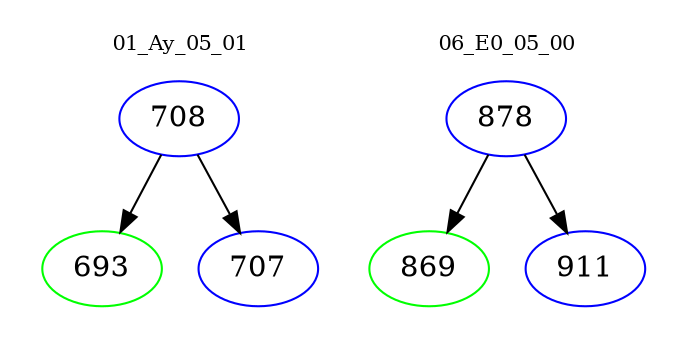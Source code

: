 digraph{
subgraph cluster_0 {
color = white
label = "01_Ay_05_01";
fontsize=10;
T0_708 [label="708", color="blue"]
T0_708 -> T0_693 [color="black"]
T0_693 [label="693", color="green"]
T0_708 -> T0_707 [color="black"]
T0_707 [label="707", color="blue"]
}
subgraph cluster_1 {
color = white
label = "06_E0_05_00";
fontsize=10;
T1_878 [label="878", color="blue"]
T1_878 -> T1_869 [color="black"]
T1_869 [label="869", color="green"]
T1_878 -> T1_911 [color="black"]
T1_911 [label="911", color="blue"]
}
}
